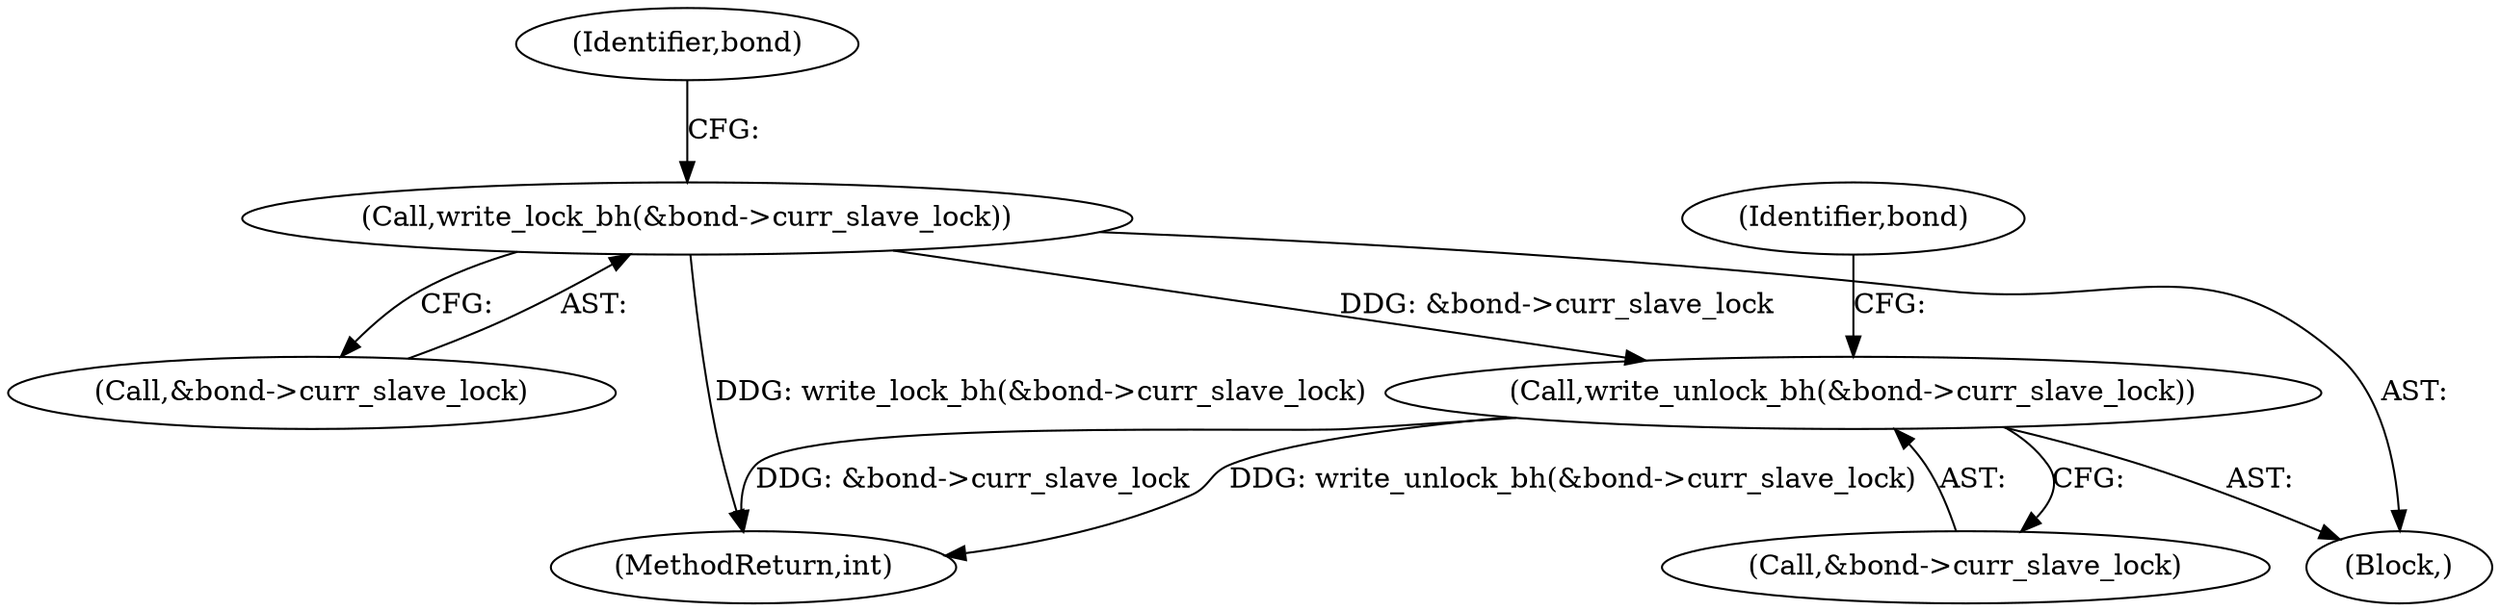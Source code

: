 digraph "0_linux_550fd08c2cebad61c548def135f67aba284c6162_0@API" {
"1000870" [label="(Call,write_lock_bh(&bond->curr_slave_lock))"];
"1000952" [label="(Call,write_unlock_bh(&bond->curr_slave_lock))"];
"1000953" [label="(Call,&bond->curr_slave_lock)"];
"1000878" [label="(Identifier,bond)"];
"1000952" [label="(Call,write_unlock_bh(&bond->curr_slave_lock))"];
"1000871" [label="(Call,&bond->curr_slave_lock)"];
"1000134" [label="(Block,)"];
"1000870" [label="(Call,write_lock_bh(&bond->curr_slave_lock))"];
"1001091" [label="(MethodReturn,int)"];
"1000958" [label="(Identifier,bond)"];
"1000870" -> "1000134"  [label="AST: "];
"1000870" -> "1000871"  [label="CFG: "];
"1000871" -> "1000870"  [label="AST: "];
"1000878" -> "1000870"  [label="CFG: "];
"1000870" -> "1001091"  [label="DDG: write_lock_bh(&bond->curr_slave_lock)"];
"1000870" -> "1000952"  [label="DDG: &bond->curr_slave_lock"];
"1000952" -> "1000134"  [label="AST: "];
"1000952" -> "1000953"  [label="CFG: "];
"1000953" -> "1000952"  [label="AST: "];
"1000958" -> "1000952"  [label="CFG: "];
"1000952" -> "1001091"  [label="DDG: &bond->curr_slave_lock"];
"1000952" -> "1001091"  [label="DDG: write_unlock_bh(&bond->curr_slave_lock)"];
}
